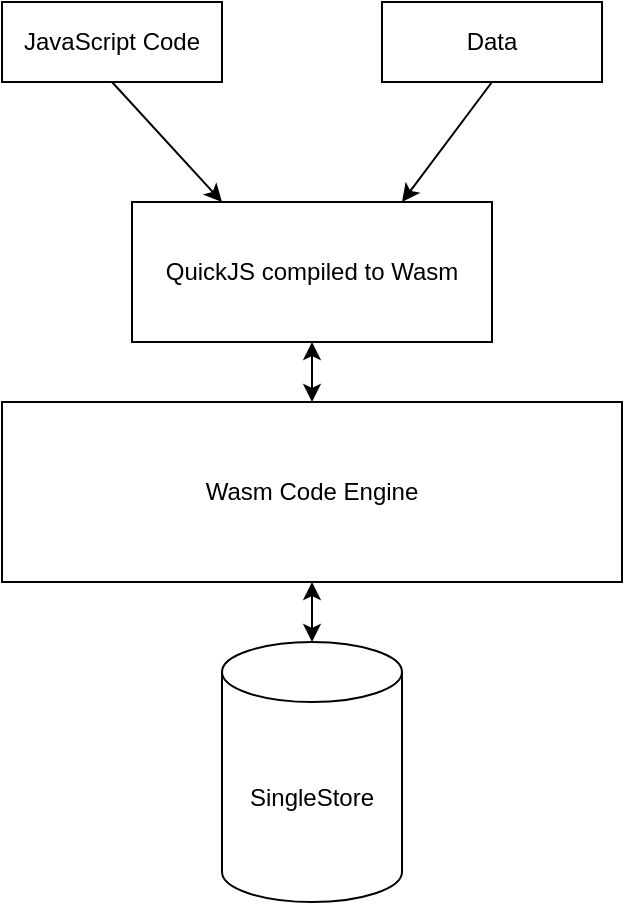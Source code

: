 <mxfile version="20.5.2" type="device"><diagram id="g7TbrmJTL9sANyaUz2HM" name="第 1 页"><mxGraphModel dx="526" dy="391" grid="1" gridSize="10" guides="1" tooltips="1" connect="1" arrows="1" fold="1" page="1" pageScale="1" pageWidth="827" pageHeight="1169" math="0" shadow="0"><root><mxCell id="0"/><mxCell id="1" parent="0"/><mxCell id="ub9lPgIMH2abezZlWfAz-1" value="SingleStore" style="shape=cylinder3;whiteSpace=wrap;html=1;boundedLbl=1;backgroundOutline=1;size=15;" vertex="1" parent="1"><mxGeometry x="210" y="490" width="90" height="130" as="geometry"/></mxCell><mxCell id="ub9lPgIMH2abezZlWfAz-2" value="Wasm Code Engine" style="rounded=0;whiteSpace=wrap;html=1;" vertex="1" parent="1"><mxGeometry x="100" y="370" width="310" height="90" as="geometry"/></mxCell><mxCell id="ub9lPgIMH2abezZlWfAz-3" value="QuickJS compiled to Wasm" style="rounded=0;whiteSpace=wrap;html=1;" vertex="1" parent="1"><mxGeometry x="165" y="270" width="180" height="70" as="geometry"/></mxCell><mxCell id="ub9lPgIMH2abezZlWfAz-4" value="JavaScript Code" style="whiteSpace=wrap;html=1;" vertex="1" parent="1"><mxGeometry x="100" y="170" width="110" height="40" as="geometry"/></mxCell><mxCell id="ub9lPgIMH2abezZlWfAz-6" value="Data" style="whiteSpace=wrap;html=1;" vertex="1" parent="1"><mxGeometry x="290" y="170" width="110" height="40" as="geometry"/></mxCell><mxCell id="ub9lPgIMH2abezZlWfAz-7" value="" style="endArrow=classic;html=1;rounded=0;exitX=0.5;exitY=1;exitDx=0;exitDy=0;entryX=0.25;entryY=0;entryDx=0;entryDy=0;" edge="1" parent="1" source="ub9lPgIMH2abezZlWfAz-4" target="ub9lPgIMH2abezZlWfAz-3"><mxGeometry width="50" height="50" relative="1" as="geometry"><mxPoint x="170" y="290" as="sourcePoint"/><mxPoint x="230" y="260" as="targetPoint"/></mxGeometry></mxCell><mxCell id="ub9lPgIMH2abezZlWfAz-8" value="" style="endArrow=classic;html=1;rounded=0;exitX=0.5;exitY=1;exitDx=0;exitDy=0;entryX=0.75;entryY=0;entryDx=0;entryDy=0;" edge="1" parent="1" source="ub9lPgIMH2abezZlWfAz-6" target="ub9lPgIMH2abezZlWfAz-3"><mxGeometry width="50" height="50" relative="1" as="geometry"><mxPoint x="170" y="290" as="sourcePoint"/><mxPoint x="220" y="240" as="targetPoint"/></mxGeometry></mxCell><mxCell id="ub9lPgIMH2abezZlWfAz-12" value="" style="endArrow=classic;startArrow=classic;html=1;rounded=0;exitX=0.5;exitY=0;exitDx=0;exitDy=0;entryX=0.5;entryY=1;entryDx=0;entryDy=0;" edge="1" parent="1" source="ub9lPgIMH2abezZlWfAz-2" target="ub9lPgIMH2abezZlWfAz-3"><mxGeometry width="50" height="50" relative="1" as="geometry"><mxPoint x="80" y="330" as="sourcePoint"/><mxPoint x="130" y="280" as="targetPoint"/></mxGeometry></mxCell><mxCell id="ub9lPgIMH2abezZlWfAz-17" value="" style="endArrow=classic;startArrow=classic;html=1;rounded=0;entryX=0.5;entryY=1;entryDx=0;entryDy=0;exitX=0.5;exitY=0;exitDx=0;exitDy=0;exitPerimeter=0;" edge="1" parent="1" source="ub9lPgIMH2abezZlWfAz-1" target="ub9lPgIMH2abezZlWfAz-2"><mxGeometry width="50" height="50" relative="1" as="geometry"><mxPoint x="255" y="480" as="sourcePoint"/><mxPoint x="280" y="460" as="targetPoint"/></mxGeometry></mxCell></root></mxGraphModel></diagram></mxfile>